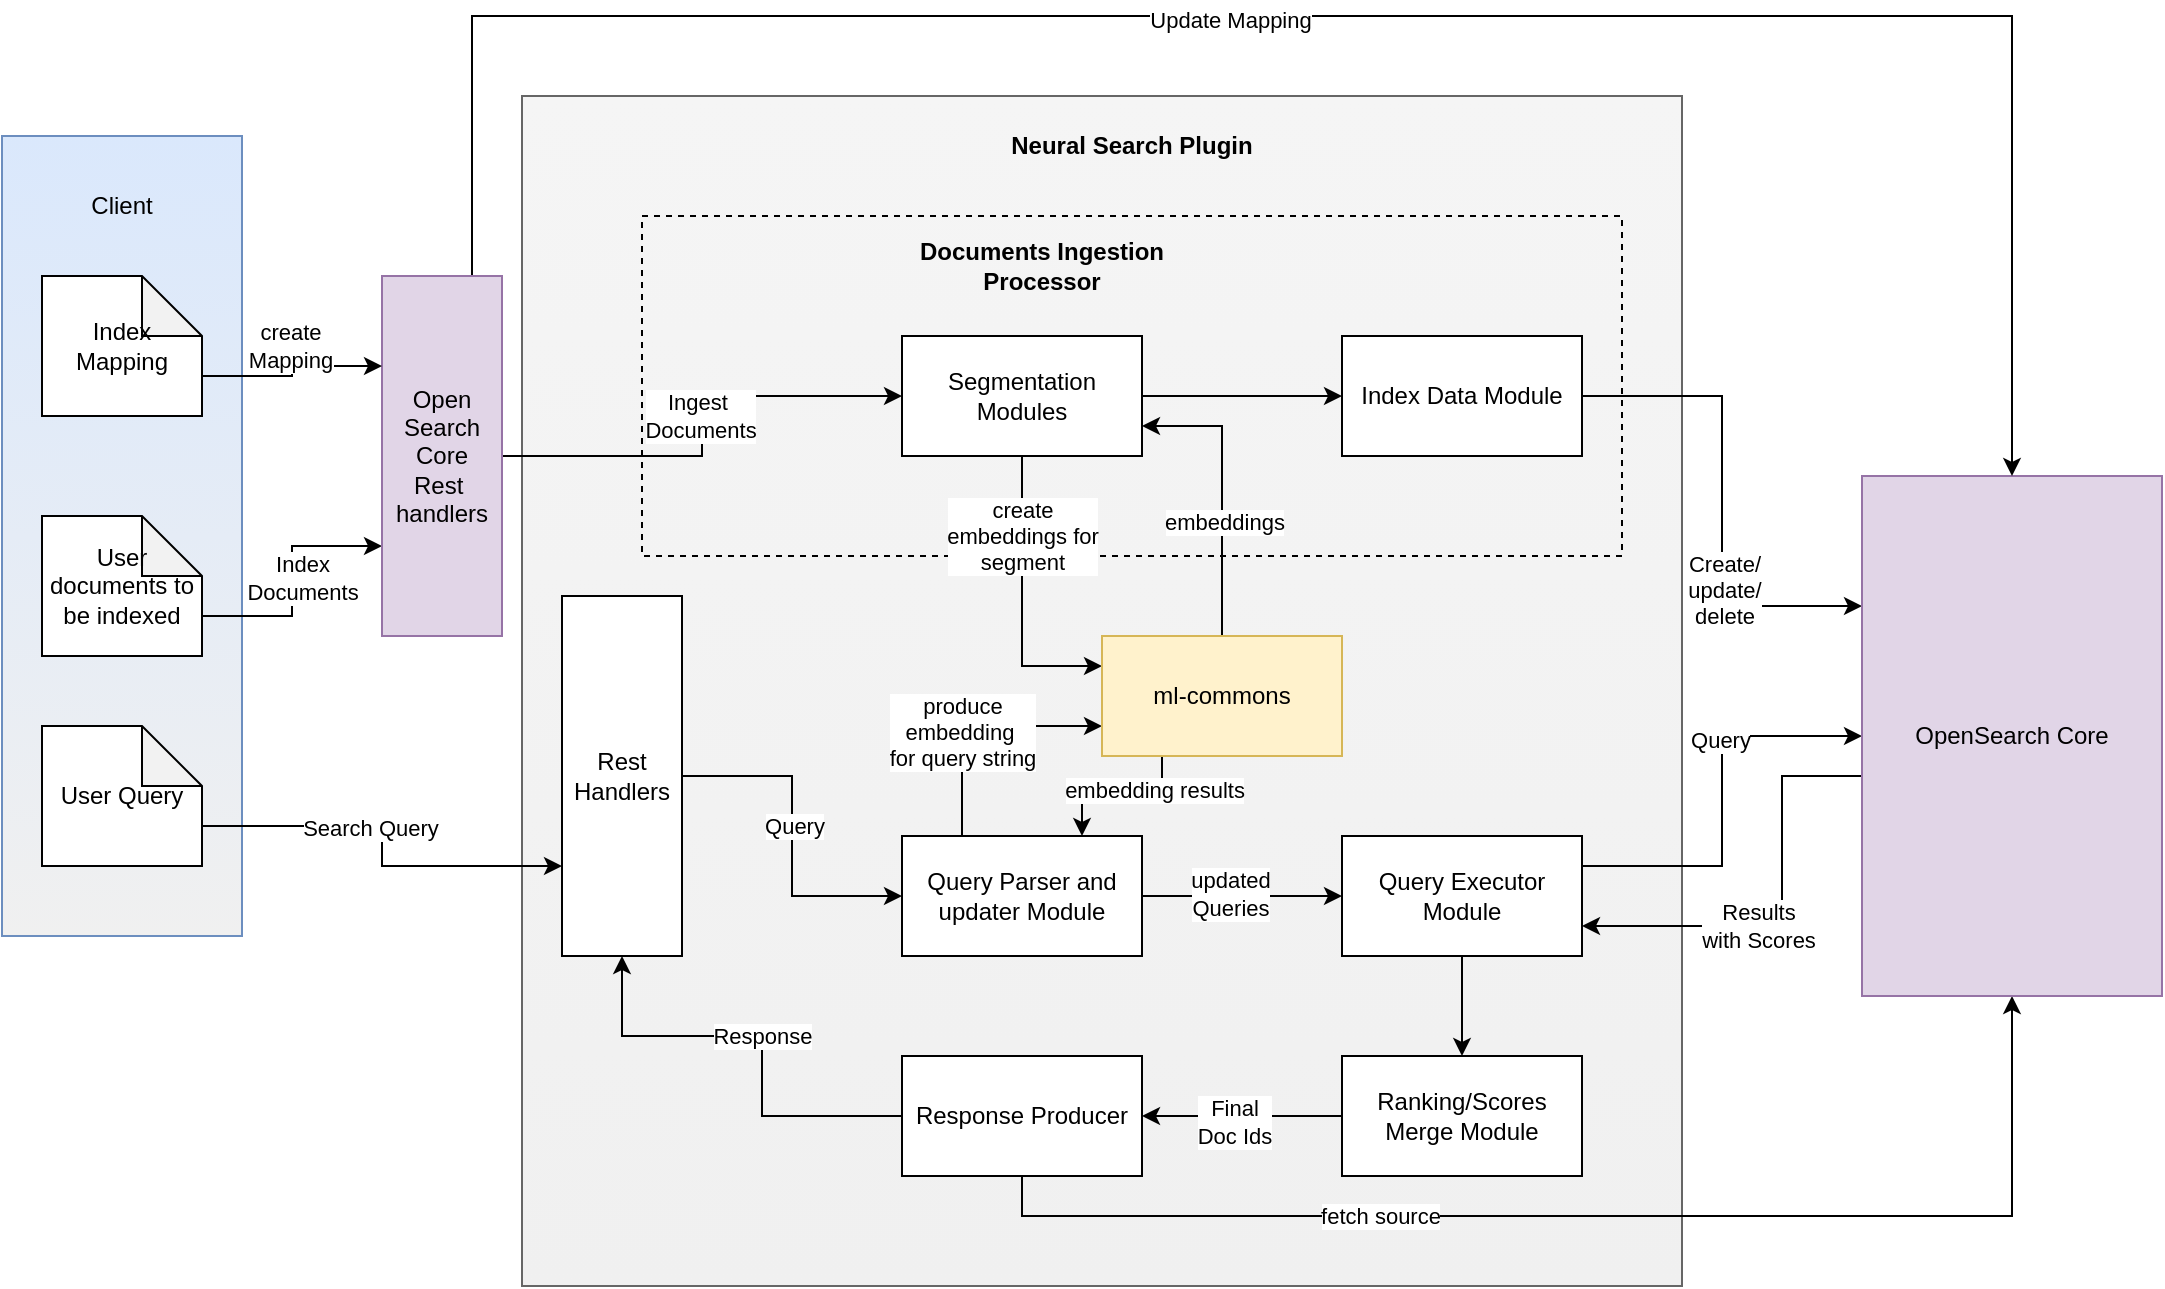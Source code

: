 <mxfile version="20.2.3" type="github">
  <diagram id="sE7S0_vCe3qUs2bpUqzy" name="Page-1">
    <mxGraphModel dx="2277" dy="1813" grid="1" gridSize="10" guides="1" tooltips="1" connect="1" arrows="1" fold="1" page="1" pageScale="1" pageWidth="850" pageHeight="1100" math="0" shadow="0">
      <root>
        <mxCell id="0" />
        <mxCell id="1" parent="0" />
        <mxCell id="EKqcMBqpL4Q0Ms9vw8KD-90" value="" style="rounded=0;whiteSpace=wrap;html=1;fillColor=#dae8fc;strokeColor=#6c8ebf;gradientColor=#F0F0F0;" vertex="1" parent="1">
          <mxGeometry x="-290" y="-50" width="120" height="400" as="geometry" />
        </mxCell>
        <mxCell id="EKqcMBqpL4Q0Ms9vw8KD-57" value="" style="rounded=0;whiteSpace=wrap;html=1;fillColor=#f5f5f5;fontColor=#333333;strokeColor=#666666;gradientColor=#F0F0F0;" vertex="1" parent="1">
          <mxGeometry x="-30" y="-70" width="580" height="595" as="geometry" />
        </mxCell>
        <mxCell id="EKqcMBqpL4Q0Ms9vw8KD-75" value="" style="rounded=0;whiteSpace=wrap;html=1;gradientColor=none;fillColor=none;dashed=1;" vertex="1" parent="1">
          <mxGeometry x="30" y="-10" width="490" height="170" as="geometry" />
        </mxCell>
        <mxCell id="EKqcMBqpL4Q0Ms9vw8KD-20" style="edgeStyle=orthogonalEdgeStyle;rounded=0;orthogonalLoop=1;jettySize=auto;html=1;exitX=1;exitY=0.5;exitDx=0;exitDy=0;entryX=0;entryY=0.5;entryDx=0;entryDy=0;" edge="1" parent="1" source="EKqcMBqpL4Q0Ms9vw8KD-3" target="EKqcMBqpL4Q0Ms9vw8KD-14">
          <mxGeometry relative="1" as="geometry" />
        </mxCell>
        <mxCell id="EKqcMBqpL4Q0Ms9vw8KD-44" style="edgeStyle=orthogonalEdgeStyle;rounded=0;orthogonalLoop=1;jettySize=auto;html=1;exitX=0.5;exitY=1;exitDx=0;exitDy=0;entryX=0;entryY=0.25;entryDx=0;entryDy=0;" edge="1" parent="1" source="EKqcMBqpL4Q0Ms9vw8KD-3" target="EKqcMBqpL4Q0Ms9vw8KD-43">
          <mxGeometry relative="1" as="geometry" />
        </mxCell>
        <mxCell id="EKqcMBqpL4Q0Ms9vw8KD-78" value="create&lt;br&gt;embeddings for&lt;br&gt;segment" style="edgeLabel;html=1;align=center;verticalAlign=middle;resizable=0;points=[];" vertex="1" connectable="0" parent="EKqcMBqpL4Q0Ms9vw8KD-44">
          <mxGeometry x="-0.641" relative="1" as="geometry">
            <mxPoint y="14" as="offset" />
          </mxGeometry>
        </mxCell>
        <mxCell id="EKqcMBqpL4Q0Ms9vw8KD-3" value="Segmentation Modules" style="rounded=0;whiteSpace=wrap;html=1;" vertex="1" parent="1">
          <mxGeometry x="160" y="50" width="120" height="60" as="geometry" />
        </mxCell>
        <mxCell id="EKqcMBqpL4Q0Ms9vw8KD-19" style="edgeStyle=orthogonalEdgeStyle;rounded=0;orthogonalLoop=1;jettySize=auto;html=1;exitX=1;exitY=0.5;exitDx=0;exitDy=0;" edge="1" parent="1" source="EKqcMBqpL4Q0Ms9vw8KD-4" target="EKqcMBqpL4Q0Ms9vw8KD-18">
          <mxGeometry relative="1" as="geometry" />
        </mxCell>
        <mxCell id="EKqcMBqpL4Q0Ms9vw8KD-68" value="updated&lt;br&gt;Queries" style="edgeLabel;html=1;align=center;verticalAlign=middle;resizable=0;points=[];" vertex="1" connectable="0" parent="EKqcMBqpL4Q0Ms9vw8KD-19">
          <mxGeometry x="-0.12" y="1" relative="1" as="geometry">
            <mxPoint as="offset" />
          </mxGeometry>
        </mxCell>
        <mxCell id="EKqcMBqpL4Q0Ms9vw8KD-46" style="edgeStyle=orthogonalEdgeStyle;rounded=0;orthogonalLoop=1;jettySize=auto;html=1;exitX=0.25;exitY=0;exitDx=0;exitDy=0;entryX=0;entryY=0.75;entryDx=0;entryDy=0;" edge="1" parent="1" source="EKqcMBqpL4Q0Ms9vw8KD-4" target="EKqcMBqpL4Q0Ms9vw8KD-43">
          <mxGeometry relative="1" as="geometry" />
        </mxCell>
        <mxCell id="EKqcMBqpL4Q0Ms9vw8KD-69" value="produce&lt;br&gt;embedding&amp;nbsp;&lt;br&gt;for query string" style="edgeLabel;html=1;align=center;verticalAlign=middle;resizable=0;points=[];" vertex="1" connectable="0" parent="EKqcMBqpL4Q0Ms9vw8KD-46">
          <mxGeometry x="-0.168" relative="1" as="geometry">
            <mxPoint as="offset" />
          </mxGeometry>
        </mxCell>
        <mxCell id="EKqcMBqpL4Q0Ms9vw8KD-4" value="Query Parser and updater Module" style="rounded=0;whiteSpace=wrap;html=1;" vertex="1" parent="1">
          <mxGeometry x="160" y="300" width="120" height="60" as="geometry" />
        </mxCell>
        <mxCell id="EKqcMBqpL4Q0Ms9vw8KD-31" style="edgeStyle=orthogonalEdgeStyle;rounded=0;orthogonalLoop=1;jettySize=auto;html=1;exitX=1;exitY=0.5;exitDx=0;exitDy=0;entryX=0;entryY=0.5;entryDx=0;entryDy=0;" edge="1" parent="1" source="EKqcMBqpL4Q0Ms9vw8KD-81" target="EKqcMBqpL4Q0Ms9vw8KD-3">
          <mxGeometry relative="1" as="geometry" />
        </mxCell>
        <mxCell id="EKqcMBqpL4Q0Ms9vw8KD-71" value="Ingest&amp;nbsp;&lt;br&gt;Documents" style="edgeLabel;html=1;align=center;verticalAlign=middle;resizable=0;points=[];" vertex="1" connectable="0" parent="EKqcMBqpL4Q0Ms9vw8KD-31">
          <mxGeometry x="0.042" y="1" relative="1" as="geometry">
            <mxPoint as="offset" />
          </mxGeometry>
        </mxCell>
        <mxCell id="EKqcMBqpL4Q0Ms9vw8KD-32" style="edgeStyle=orthogonalEdgeStyle;rounded=0;orthogonalLoop=1;jettySize=auto;html=1;exitX=1;exitY=0.5;exitDx=0;exitDy=0;entryX=0;entryY=0.5;entryDx=0;entryDy=0;" edge="1" parent="1" source="EKqcMBqpL4Q0Ms9vw8KD-10" target="EKqcMBqpL4Q0Ms9vw8KD-4">
          <mxGeometry relative="1" as="geometry" />
        </mxCell>
        <mxCell id="EKqcMBqpL4Q0Ms9vw8KD-50" value="Query" style="edgeLabel;html=1;align=center;verticalAlign=middle;resizable=0;points=[];" vertex="1" connectable="0" parent="EKqcMBqpL4Q0Ms9vw8KD-32">
          <mxGeometry x="-0.067" y="1" relative="1" as="geometry">
            <mxPoint as="offset" />
          </mxGeometry>
        </mxCell>
        <mxCell id="EKqcMBqpL4Q0Ms9vw8KD-10" value="Rest Handlers" style="rounded=0;whiteSpace=wrap;html=1;" vertex="1" parent="1">
          <mxGeometry x="-10" y="180" width="60" height="180" as="geometry" />
        </mxCell>
        <mxCell id="EKqcMBqpL4Q0Ms9vw8KD-53" style="edgeStyle=orthogonalEdgeStyle;rounded=0;orthogonalLoop=1;jettySize=auto;html=1;exitX=1;exitY=0.5;exitDx=0;exitDy=0;entryX=0;entryY=0.25;entryDx=0;entryDy=0;" edge="1" parent="1" source="EKqcMBqpL4Q0Ms9vw8KD-14" target="EKqcMBqpL4Q0Ms9vw8KD-52">
          <mxGeometry relative="1" as="geometry" />
        </mxCell>
        <mxCell id="EKqcMBqpL4Q0Ms9vw8KD-58" value="Create/&lt;br&gt;update/&lt;br&gt;delete" style="edgeLabel;html=1;align=center;verticalAlign=middle;resizable=0;points=[];" vertex="1" connectable="0" parent="EKqcMBqpL4Q0Ms9vw8KD-53">
          <mxGeometry x="0.364" y="1" relative="1" as="geometry">
            <mxPoint as="offset" />
          </mxGeometry>
        </mxCell>
        <mxCell id="EKqcMBqpL4Q0Ms9vw8KD-14" value="Index Data Module" style="rounded=0;whiteSpace=wrap;html=1;" vertex="1" parent="1">
          <mxGeometry x="380" y="50" width="120" height="60" as="geometry" />
        </mxCell>
        <mxCell id="EKqcMBqpL4Q0Ms9vw8KD-17" style="edgeStyle=orthogonalEdgeStyle;rounded=0;orthogonalLoop=1;jettySize=auto;html=1;exitX=0;exitY=0.5;exitDx=0;exitDy=0;entryX=1;entryY=0.5;entryDx=0;entryDy=0;" edge="1" parent="1" source="EKqcMBqpL4Q0Ms9vw8KD-15" target="EKqcMBqpL4Q0Ms9vw8KD-16">
          <mxGeometry relative="1" as="geometry" />
        </mxCell>
        <mxCell id="EKqcMBqpL4Q0Ms9vw8KD-67" value="Final&lt;br&gt;Doc Ids" style="edgeLabel;html=1;align=center;verticalAlign=middle;resizable=0;points=[];" vertex="1" connectable="0" parent="EKqcMBqpL4Q0Ms9vw8KD-17">
          <mxGeometry x="0.08" y="3" relative="1" as="geometry">
            <mxPoint as="offset" />
          </mxGeometry>
        </mxCell>
        <mxCell id="EKqcMBqpL4Q0Ms9vw8KD-15" value="Ranking/Scores&lt;br&gt;Merge Module" style="rounded=0;whiteSpace=wrap;html=1;" vertex="1" parent="1">
          <mxGeometry x="380" y="410" width="120" height="60" as="geometry" />
        </mxCell>
        <mxCell id="EKqcMBqpL4Q0Ms9vw8KD-49" style="edgeStyle=orthogonalEdgeStyle;rounded=0;orthogonalLoop=1;jettySize=auto;html=1;exitX=0;exitY=0.5;exitDx=0;exitDy=0;entryX=0.5;entryY=1;entryDx=0;entryDy=0;" edge="1" parent="1" source="EKqcMBqpL4Q0Ms9vw8KD-16" target="EKqcMBqpL4Q0Ms9vw8KD-10">
          <mxGeometry relative="1" as="geometry">
            <Array as="points">
              <mxPoint x="90" y="440" />
              <mxPoint x="90" y="400" />
              <mxPoint x="20" y="400" />
            </Array>
          </mxGeometry>
        </mxCell>
        <mxCell id="EKqcMBqpL4Q0Ms9vw8KD-51" value="Response" style="edgeLabel;html=1;align=center;verticalAlign=middle;resizable=0;points=[];" vertex="1" connectable="0" parent="EKqcMBqpL4Q0Ms9vw8KD-49">
          <mxGeometry x="0.004" relative="1" as="geometry">
            <mxPoint as="offset" />
          </mxGeometry>
        </mxCell>
        <mxCell id="EKqcMBqpL4Q0Ms9vw8KD-61" style="edgeStyle=orthogonalEdgeStyle;rounded=0;orthogonalLoop=1;jettySize=auto;html=1;exitX=0.5;exitY=1;exitDx=0;exitDy=0;" edge="1" parent="1" source="EKqcMBqpL4Q0Ms9vw8KD-16" target="EKqcMBqpL4Q0Ms9vw8KD-52">
          <mxGeometry relative="1" as="geometry">
            <Array as="points">
              <mxPoint x="220" y="490" />
              <mxPoint x="715" y="490" />
            </Array>
          </mxGeometry>
        </mxCell>
        <mxCell id="EKqcMBqpL4Q0Ms9vw8KD-62" value="fetch source" style="edgeLabel;html=1;align=center;verticalAlign=middle;resizable=0;points=[];" vertex="1" connectable="0" parent="EKqcMBqpL4Q0Ms9vw8KD-61">
          <mxGeometry x="-0.363" y="-2" relative="1" as="geometry">
            <mxPoint y="-2" as="offset" />
          </mxGeometry>
        </mxCell>
        <mxCell id="EKqcMBqpL4Q0Ms9vw8KD-16" value="Response Producer" style="rounded=0;whiteSpace=wrap;html=1;" vertex="1" parent="1">
          <mxGeometry x="160" y="410" width="120" height="60" as="geometry" />
        </mxCell>
        <mxCell id="EKqcMBqpL4Q0Ms9vw8KD-23" style="edgeStyle=orthogonalEdgeStyle;rounded=0;orthogonalLoop=1;jettySize=auto;html=1;exitX=0.5;exitY=1;exitDx=0;exitDy=0;" edge="1" parent="1" source="EKqcMBqpL4Q0Ms9vw8KD-18" target="EKqcMBqpL4Q0Ms9vw8KD-15">
          <mxGeometry relative="1" as="geometry" />
        </mxCell>
        <mxCell id="EKqcMBqpL4Q0Ms9vw8KD-54" style="edgeStyle=orthogonalEdgeStyle;rounded=0;orthogonalLoop=1;jettySize=auto;html=1;exitX=1;exitY=0.25;exitDx=0;exitDy=0;entryX=0;entryY=0.5;entryDx=0;entryDy=0;" edge="1" parent="1" source="EKqcMBqpL4Q0Ms9vw8KD-18" target="EKqcMBqpL4Q0Ms9vw8KD-52">
          <mxGeometry relative="1" as="geometry" />
        </mxCell>
        <mxCell id="EKqcMBqpL4Q0Ms9vw8KD-59" value="Query" style="edgeLabel;html=1;align=center;verticalAlign=middle;resizable=0;points=[];" vertex="1" connectable="0" parent="EKqcMBqpL4Q0Ms9vw8KD-54">
          <mxGeometry x="0.298" y="1" relative="1" as="geometry">
            <mxPoint as="offset" />
          </mxGeometry>
        </mxCell>
        <mxCell id="EKqcMBqpL4Q0Ms9vw8KD-18" value="Query Executor Module" style="rounded=0;whiteSpace=wrap;html=1;" vertex="1" parent="1">
          <mxGeometry x="380" y="300" width="120" height="60" as="geometry" />
        </mxCell>
        <mxCell id="EKqcMBqpL4Q0Ms9vw8KD-29" style="edgeStyle=orthogonalEdgeStyle;rounded=0;orthogonalLoop=1;jettySize=auto;html=1;exitX=0;exitY=0;exitDx=80;exitDy=50;exitPerimeter=0;entryX=0;entryY=0.75;entryDx=0;entryDy=0;" edge="1" parent="1" source="EKqcMBqpL4Q0Ms9vw8KD-28" target="EKqcMBqpL4Q0Ms9vw8KD-81">
          <mxGeometry relative="1" as="geometry" />
        </mxCell>
        <mxCell id="EKqcMBqpL4Q0Ms9vw8KD-72" value="Index&lt;br&gt;Documents" style="edgeLabel;html=1;align=center;verticalAlign=middle;resizable=0;points=[];" vertex="1" connectable="0" parent="EKqcMBqpL4Q0Ms9vw8KD-29">
          <mxGeometry x="-0.182" y="-1" relative="1" as="geometry">
            <mxPoint x="4" y="-13" as="offset" />
          </mxGeometry>
        </mxCell>
        <mxCell id="EKqcMBqpL4Q0Ms9vw8KD-28" value="User documents to be indexed" style="shape=note;whiteSpace=wrap;html=1;backgroundOutline=1;darkOpacity=0.05;" vertex="1" parent="1">
          <mxGeometry x="-270" y="140" width="80" height="70" as="geometry" />
        </mxCell>
        <mxCell id="EKqcMBqpL4Q0Ms9vw8KD-48" style="edgeStyle=orthogonalEdgeStyle;rounded=0;orthogonalLoop=1;jettySize=auto;html=1;exitX=0;exitY=0;exitDx=70;exitDy=50;exitPerimeter=0;entryX=0;entryY=0.75;entryDx=0;entryDy=0;" edge="1" parent="1" source="EKqcMBqpL4Q0Ms9vw8KD-30" target="EKqcMBqpL4Q0Ms9vw8KD-10">
          <mxGeometry relative="1" as="geometry" />
        </mxCell>
        <mxCell id="EKqcMBqpL4Q0Ms9vw8KD-73" value="Search Query" style="edgeLabel;html=1;align=center;verticalAlign=middle;resizable=0;points=[];" vertex="1" connectable="0" parent="EKqcMBqpL4Q0Ms9vw8KD-48">
          <mxGeometry x="-0.073" y="-1" relative="1" as="geometry">
            <mxPoint x="-4" as="offset" />
          </mxGeometry>
        </mxCell>
        <mxCell id="EKqcMBqpL4Q0Ms9vw8KD-30" value="User Query" style="shape=note;whiteSpace=wrap;html=1;backgroundOutline=1;darkOpacity=0.05;" vertex="1" parent="1">
          <mxGeometry x="-270" y="245" width="80" height="70" as="geometry" />
        </mxCell>
        <mxCell id="EKqcMBqpL4Q0Ms9vw8KD-47" style="edgeStyle=orthogonalEdgeStyle;rounded=0;orthogonalLoop=1;jettySize=auto;html=1;exitX=0.25;exitY=1;exitDx=0;exitDy=0;entryX=0.75;entryY=0;entryDx=0;entryDy=0;" edge="1" parent="1" source="EKqcMBqpL4Q0Ms9vw8KD-43" target="EKqcMBqpL4Q0Ms9vw8KD-4">
          <mxGeometry relative="1" as="geometry" />
        </mxCell>
        <mxCell id="EKqcMBqpL4Q0Ms9vw8KD-70" value="embedding results" style="edgeLabel;html=1;align=center;verticalAlign=middle;resizable=0;points=[];" vertex="1" connectable="0" parent="EKqcMBqpL4Q0Ms9vw8KD-47">
          <mxGeometry x="-0.4" y="2" relative="1" as="geometry">
            <mxPoint y="-5" as="offset" />
          </mxGeometry>
        </mxCell>
        <mxCell id="EKqcMBqpL4Q0Ms9vw8KD-77" style="edgeStyle=orthogonalEdgeStyle;rounded=0;orthogonalLoop=1;jettySize=auto;html=1;exitX=0.5;exitY=0;exitDx=0;exitDy=0;entryX=1;entryY=0.75;entryDx=0;entryDy=0;" edge="1" parent="1" source="EKqcMBqpL4Q0Ms9vw8KD-43" target="EKqcMBqpL4Q0Ms9vw8KD-3">
          <mxGeometry relative="1" as="geometry" />
        </mxCell>
        <mxCell id="EKqcMBqpL4Q0Ms9vw8KD-79" value="embeddings" style="edgeLabel;html=1;align=center;verticalAlign=middle;resizable=0;points=[];" vertex="1" connectable="0" parent="EKqcMBqpL4Q0Ms9vw8KD-77">
          <mxGeometry x="-0.214" y="-1" relative="1" as="geometry">
            <mxPoint as="offset" />
          </mxGeometry>
        </mxCell>
        <mxCell id="EKqcMBqpL4Q0Ms9vw8KD-43" value="ml-commons" style="rounded=0;whiteSpace=wrap;html=1;fillColor=#fff2cc;strokeColor=#d6b656;" vertex="1" parent="1">
          <mxGeometry x="260" y="200" width="120" height="60" as="geometry" />
        </mxCell>
        <mxCell id="EKqcMBqpL4Q0Ms9vw8KD-56" style="edgeStyle=orthogonalEdgeStyle;rounded=0;orthogonalLoop=1;jettySize=auto;html=1;exitX=0;exitY=0.75;exitDx=0;exitDy=0;entryX=1;entryY=0.75;entryDx=0;entryDy=0;" edge="1" parent="1" source="EKqcMBqpL4Q0Ms9vw8KD-52" target="EKqcMBqpL4Q0Ms9vw8KD-18">
          <mxGeometry relative="1" as="geometry">
            <Array as="points">
              <mxPoint x="600" y="270" />
              <mxPoint x="600" y="345" />
            </Array>
          </mxGeometry>
        </mxCell>
        <mxCell id="EKqcMBqpL4Q0Ms9vw8KD-60" value="Results&lt;br&gt;with Scores" style="edgeLabel;html=1;align=center;verticalAlign=middle;resizable=0;points=[];" vertex="1" connectable="0" parent="EKqcMBqpL4Q0Ms9vw8KD-56">
          <mxGeometry x="0.323" y="2" relative="1" as="geometry">
            <mxPoint y="-2" as="offset" />
          </mxGeometry>
        </mxCell>
        <mxCell id="EKqcMBqpL4Q0Ms9vw8KD-52" value="OpenSearch Core" style="rounded=0;whiteSpace=wrap;html=1;fillColor=#e1d5e7;strokeColor=#9673a6;" vertex="1" parent="1">
          <mxGeometry x="640" y="120" width="150" height="260" as="geometry" />
        </mxCell>
        <mxCell id="EKqcMBqpL4Q0Ms9vw8KD-66" value="&lt;b&gt;Neural Search Plugin&lt;/b&gt;" style="text;html=1;strokeColor=none;fillColor=none;align=center;verticalAlign=middle;whiteSpace=wrap;rounded=0;" vertex="1" parent="1">
          <mxGeometry x="205" y="-60" width="140" height="30" as="geometry" />
        </mxCell>
        <mxCell id="EKqcMBqpL4Q0Ms9vw8KD-76" value="&lt;b&gt;Documents Ingestion Processor&lt;/b&gt;" style="text;html=1;strokeColor=none;fillColor=none;align=center;verticalAlign=middle;whiteSpace=wrap;rounded=0;" vertex="1" parent="1">
          <mxGeometry x="160" width="140" height="30" as="geometry" />
        </mxCell>
        <mxCell id="EKqcMBqpL4Q0Ms9vw8KD-86" style="edgeStyle=orthogonalEdgeStyle;rounded=0;orthogonalLoop=1;jettySize=auto;html=1;exitX=0.75;exitY=0;exitDx=0;exitDy=0;entryX=0.5;entryY=0;entryDx=0;entryDy=0;" edge="1" parent="1" source="EKqcMBqpL4Q0Ms9vw8KD-81" target="EKqcMBqpL4Q0Ms9vw8KD-52">
          <mxGeometry relative="1" as="geometry">
            <Array as="points">
              <mxPoint x="-55" y="-110" />
              <mxPoint x="715" y="-110" />
            </Array>
          </mxGeometry>
        </mxCell>
        <mxCell id="EKqcMBqpL4Q0Ms9vw8KD-87" value="Update Mapping" style="edgeLabel;html=1;align=center;verticalAlign=middle;resizable=0;points=[];" vertex="1" connectable="0" parent="EKqcMBqpL4Q0Ms9vw8KD-86">
          <mxGeometry x="-0.099" y="-2" relative="1" as="geometry">
            <mxPoint as="offset" />
          </mxGeometry>
        </mxCell>
        <mxCell id="EKqcMBqpL4Q0Ms9vw8KD-81" value="Open &lt;br&gt;Search&lt;br&gt;Core&lt;br&gt;Rest&amp;nbsp;&lt;br&gt;handlers" style="rounded=0;whiteSpace=wrap;html=1;fillColor=#e1d5e7;strokeColor=#9673a6;" vertex="1" parent="1">
          <mxGeometry x="-100" y="20" width="60" height="180" as="geometry" />
        </mxCell>
        <mxCell id="EKqcMBqpL4Q0Ms9vw8KD-84" style="edgeStyle=orthogonalEdgeStyle;rounded=0;orthogonalLoop=1;jettySize=auto;html=1;exitX=0;exitY=0;exitDx=80;exitDy=50;exitPerimeter=0;entryX=0;entryY=0.25;entryDx=0;entryDy=0;" edge="1" parent="1" source="EKqcMBqpL4Q0Ms9vw8KD-82" target="EKqcMBqpL4Q0Ms9vw8KD-81">
          <mxGeometry relative="1" as="geometry" />
        </mxCell>
        <mxCell id="EKqcMBqpL4Q0Ms9vw8KD-85" value="create&lt;br&gt;Mapping" style="edgeLabel;html=1;align=center;verticalAlign=middle;resizable=0;points=[];" vertex="1" connectable="0" parent="EKqcMBqpL4Q0Ms9vw8KD-84">
          <mxGeometry x="-0.259" y="2" relative="1" as="geometry">
            <mxPoint x="9" y="-13" as="offset" />
          </mxGeometry>
        </mxCell>
        <mxCell id="EKqcMBqpL4Q0Ms9vw8KD-82" value="Index Mapping" style="shape=note;whiteSpace=wrap;html=1;backgroundOutline=1;darkOpacity=0.05;" vertex="1" parent="1">
          <mxGeometry x="-270" y="20" width="80" height="70" as="geometry" />
        </mxCell>
        <mxCell id="EKqcMBqpL4Q0Ms9vw8KD-91" value="Client" style="text;html=1;strokeColor=none;fillColor=none;align=center;verticalAlign=middle;whiteSpace=wrap;rounded=0;" vertex="1" parent="1">
          <mxGeometry x="-260" y="-30" width="60" height="30" as="geometry" />
        </mxCell>
      </root>
    </mxGraphModel>
  </diagram>
</mxfile>

